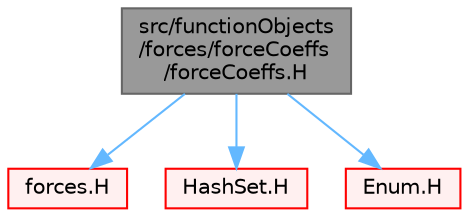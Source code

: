 digraph "src/functionObjects/forces/forceCoeffs/forceCoeffs.H"
{
 // LATEX_PDF_SIZE
  bgcolor="transparent";
  edge [fontname=Helvetica,fontsize=10,labelfontname=Helvetica,labelfontsize=10];
  node [fontname=Helvetica,fontsize=10,shape=box,height=0.2,width=0.4];
  Node1 [id="Node000001",label="src/functionObjects\l/forces/forceCoeffs\l/forceCoeffs.H",height=0.2,width=0.4,color="gray40", fillcolor="grey60", style="filled", fontcolor="black",tooltip=" "];
  Node1 -> Node2 [id="edge1_Node000001_Node000002",color="steelblue1",style="solid",tooltip=" "];
  Node2 [id="Node000002",label="forces.H",height=0.2,width=0.4,color="red", fillcolor="#FFF0F0", style="filled",URL="$forces_8H.html",tooltip=" "];
  Node1 -> Node116 [id="edge2_Node000001_Node000116",color="steelblue1",style="solid",tooltip=" "];
  Node116 [id="Node000116",label="HashSet.H",height=0.2,width=0.4,color="red", fillcolor="#FFF0F0", style="filled",URL="$HashSet_8H.html",tooltip=" "];
  Node1 -> Node132 [id="edge3_Node000001_Node000132",color="steelblue1",style="solid",tooltip=" "];
  Node132 [id="Node000132",label="Enum.H",height=0.2,width=0.4,color="red", fillcolor="#FFF0F0", style="filled",URL="$Enum_8H.html",tooltip=" "];
}

